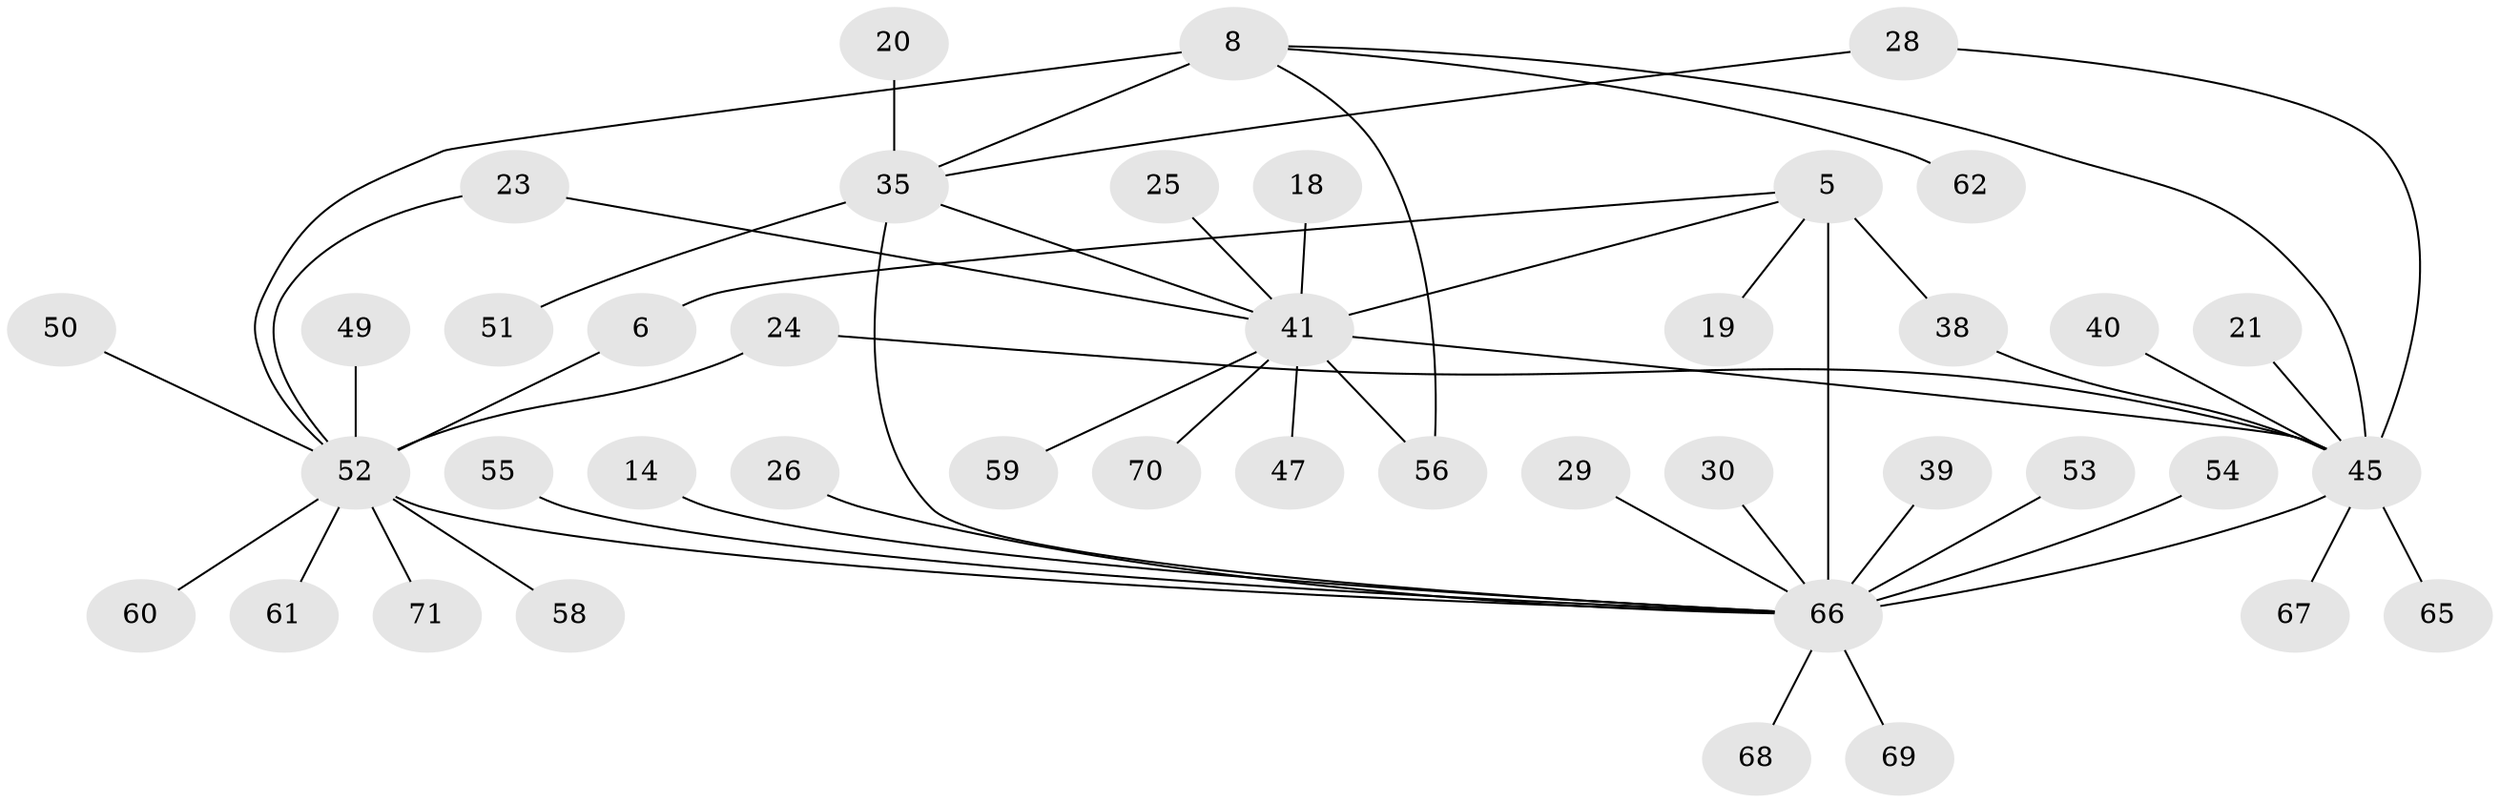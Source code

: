 // original degree distribution, {12: 0.028169014084507043, 6: 0.04225352112676056, 3: 0.08450704225352113, 13: 0.028169014084507043, 2: 0.19718309859154928, 7: 0.014084507042253521, 4: 0.09859154929577464, 1: 0.43661971830985913, 9: 0.014084507042253521, 8: 0.014084507042253521, 5: 0.04225352112676056}
// Generated by graph-tools (version 1.1) at 2025/51/03/04/25 21:51:26]
// undirected, 42 vertices, 51 edges
graph export_dot {
graph [start="1"]
  node [color=gray90,style=filled];
  5;
  6;
  8 [super="+2"];
  14;
  18;
  19;
  20;
  21;
  23;
  24 [super="+4"];
  25;
  26;
  28;
  29;
  30;
  35 [super="+32"];
  38;
  39;
  40;
  41 [super="+33+22"];
  45 [super="+1+11"];
  47;
  49;
  50;
  51;
  52 [super="+37+44+43"];
  53;
  54;
  55;
  56;
  58;
  59;
  60;
  61;
  62;
  65;
  66 [super="+64+63+13"];
  67;
  68;
  69;
  70;
  71;
  5 -- 6;
  5 -- 19;
  5 -- 38;
  5 -- 41 [weight=3];
  5 -- 66 [weight=6];
  6 -- 52;
  8 -- 35;
  8 -- 56;
  8 -- 62;
  8 -- 45;
  8 -- 52 [weight=2];
  14 -- 66;
  18 -- 41;
  20 -- 35;
  21 -- 45;
  23 -- 52;
  23 -- 41;
  24 -- 52;
  24 -- 45;
  25 -- 41;
  26 -- 66;
  28 -- 35;
  28 -- 45;
  29 -- 66;
  30 -- 66;
  35 -- 51;
  35 -- 41 [weight=2];
  35 -- 66 [weight=4];
  38 -- 45;
  39 -- 66;
  40 -- 45;
  41 -- 70;
  41 -- 45 [weight=2];
  41 -- 47;
  41 -- 56;
  41 -- 59;
  45 -- 65;
  45 -- 67;
  45 -- 66 [weight=7];
  49 -- 52;
  50 -- 52;
  52 -- 58;
  52 -- 71;
  52 -- 61;
  52 -- 60;
  52 -- 66 [weight=5];
  53 -- 66 [weight=2];
  54 -- 66;
  55 -- 66;
  66 -- 68;
  66 -- 69;
}
